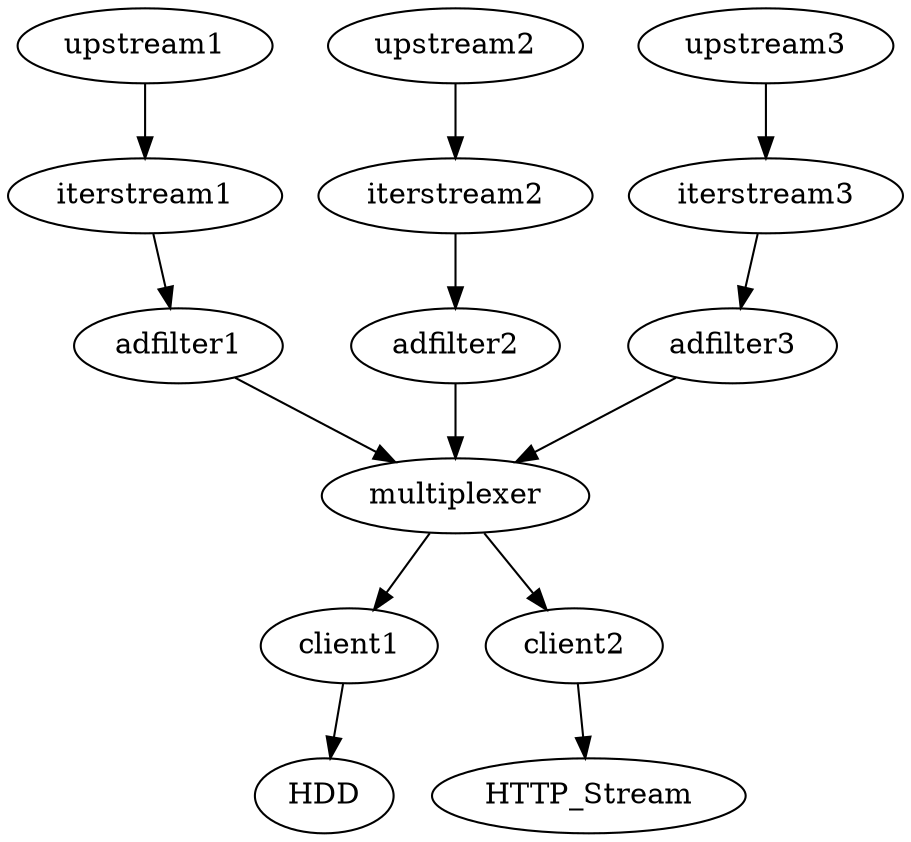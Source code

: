 digraph G {
        graph [layout=dot rankdir=UD]

// This is just an example for you to use as a template.
// Edit as you like. Whenever you save a legal graph
// the layout in the graphviz window will be updated.

        upstream1 -> iterstream1
        upstream2 -> iterstream2
        upstream3 -> iterstream3

        iterstream1 -> adfilter1 -> multiplexer
        iterstream2 -> adfilter2 -> multiplexer
        iterstream3 -> adfilter3 -> multiplexer


        multiplexer -> {client1, client2}

        client1 -> HDD
        client2 -> HTTP_Stream

}
